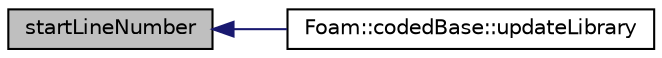 digraph "startLineNumber"
{
  bgcolor="transparent";
  edge [fontname="Helvetica",fontsize="10",labelfontname="Helvetica",labelfontsize="10"];
  node [fontname="Helvetica",fontsize="10",shape=record];
  rankdir="LR";
  Node4307 [label="startLineNumber",height=0.2,width=0.4,color="black", fillcolor="grey75", style="filled", fontcolor="black"];
  Node4307 -> Node4308 [dir="back",color="midnightblue",fontsize="10",style="solid",fontname="Helvetica"];
  Node4308 [label="Foam::codedBase::updateLibrary",height=0.2,width=0.4,color="black",URL="$a27181.html#aa373e305ec87bdfdf1548c1de05cb3d8",tooltip="Update library as required. "];
}
